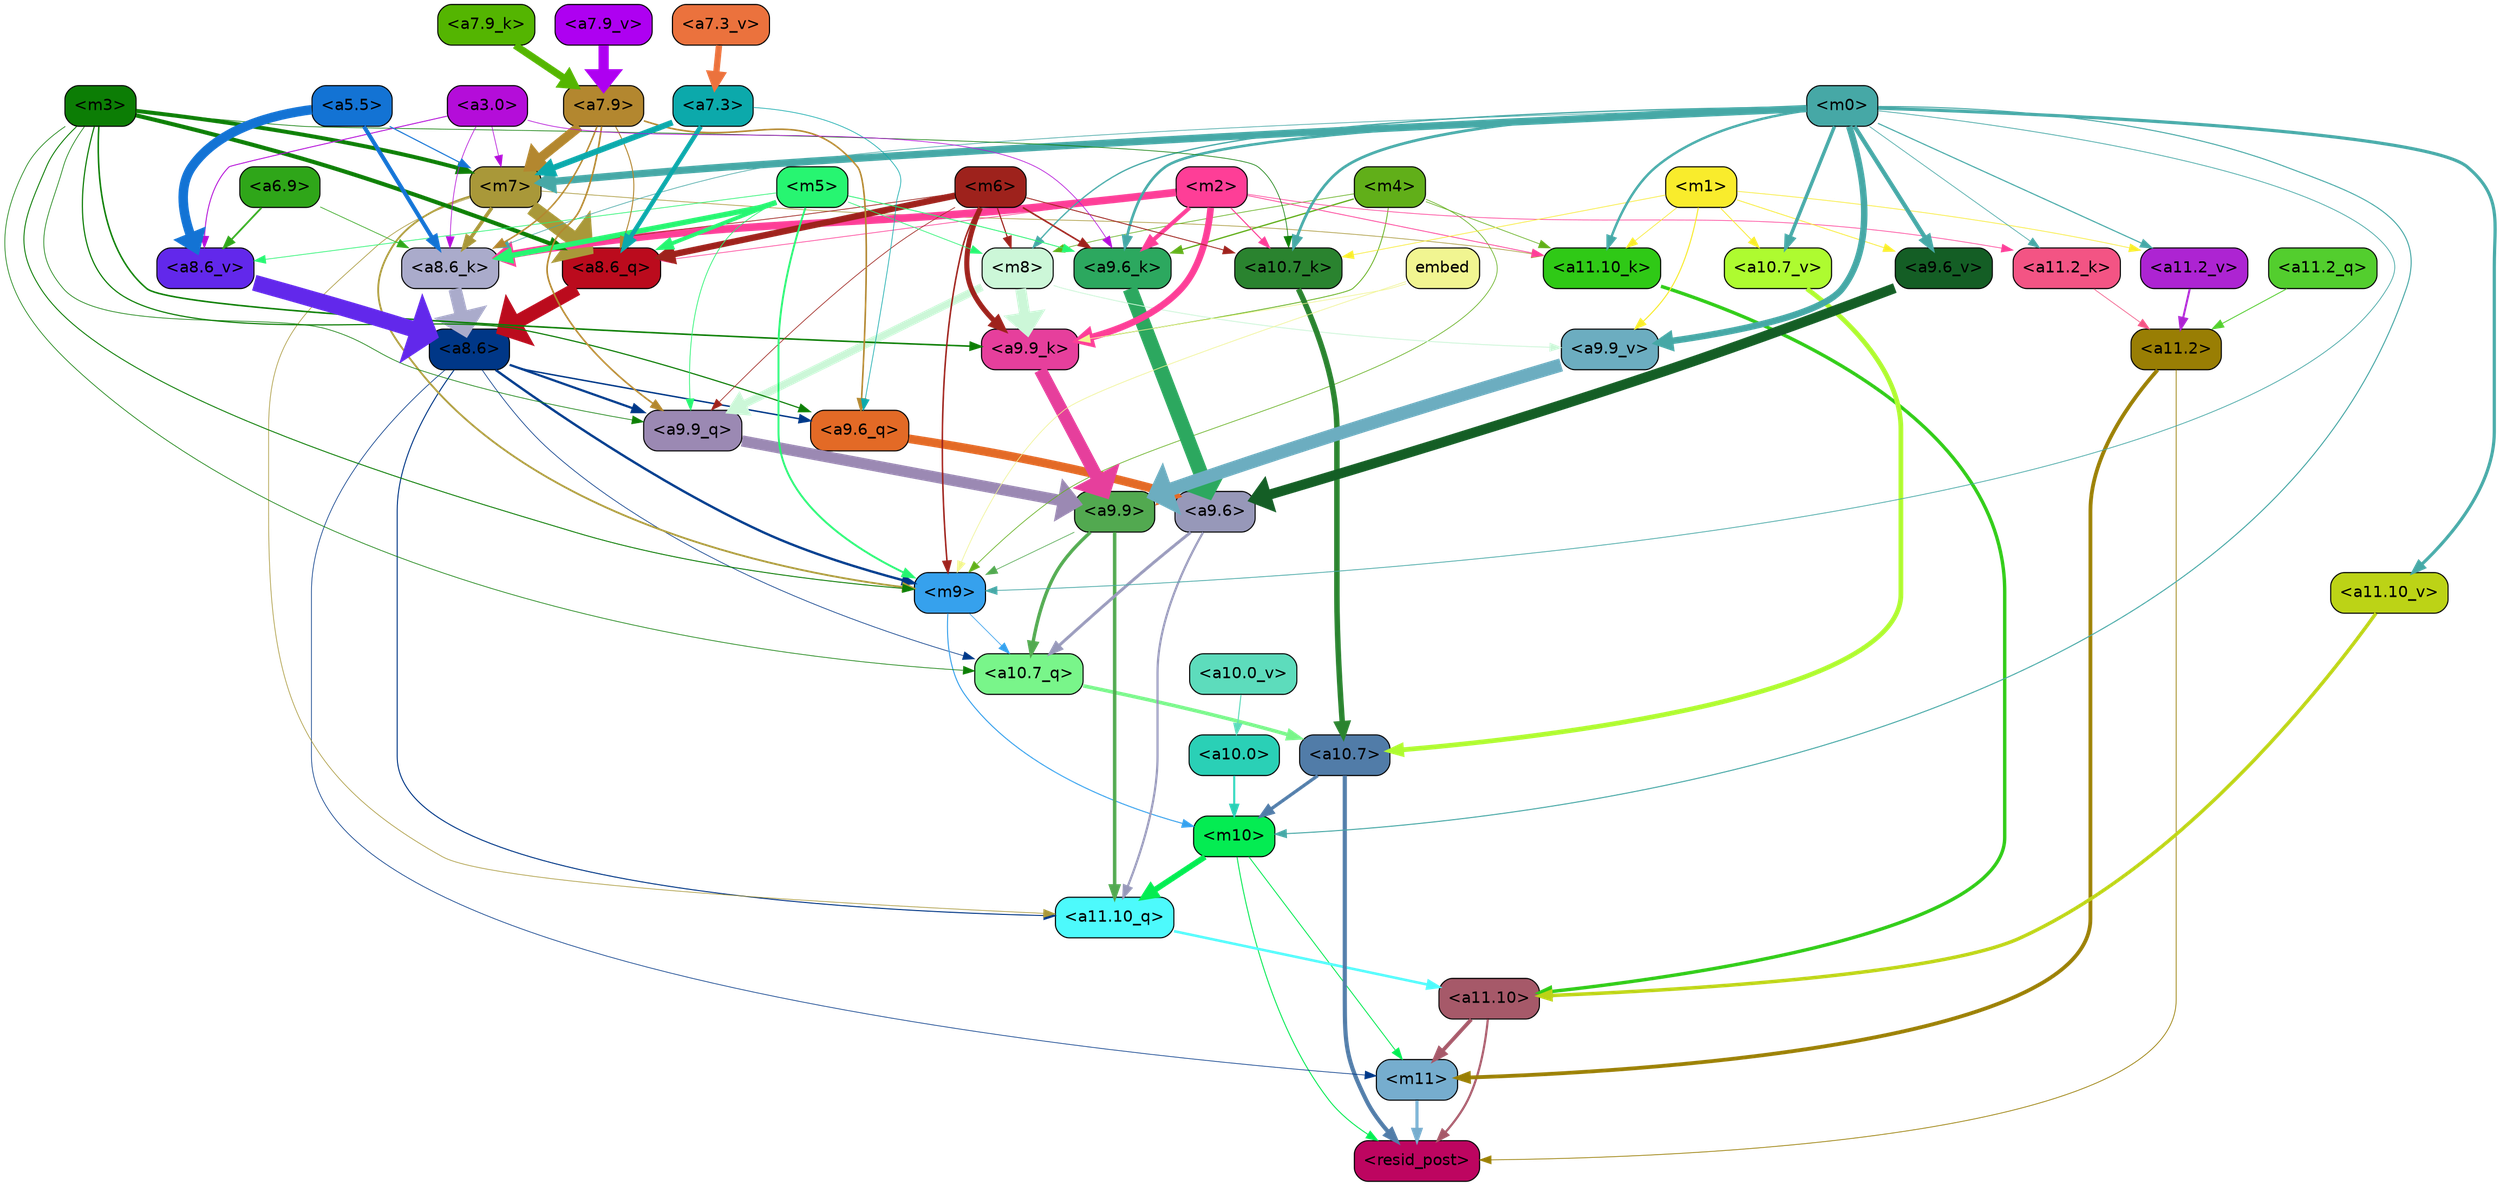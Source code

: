 strict digraph "" {
	graph [bgcolor=transparent,
		layout=dot,
		overlap=false,
		splines=true
	];
	"<m11>"	[color=black,
		fillcolor="#76adce",
		fontname=Helvetica,
		shape=box,
		style="filled, rounded"];
	"<resid_post>"	[color=black,
		fillcolor="#bd0560",
		fontname=Helvetica,
		shape=box,
		style="filled, rounded"];
	"<m11>" -> "<resid_post>"	[color="#76adce",
		penwidth=2.702841281890869];
	"<a11.10>"	[color=black,
		fillcolor="#a65969",
		fontname=Helvetica,
		shape=box,
		style="filled, rounded"];
	"<a11.10>" -> "<m11>"	[color="#a65969",
		penwidth=3.3565988540649414];
	"<a11.10>" -> "<resid_post>"	[color="#a65969",
		penwidth=1.9347846508026123];
	"<a11.2>"	[color=black,
		fillcolor="#997e04",
		fontname=Helvetica,
		shape=box,
		style="filled, rounded"];
	"<a11.2>" -> "<m11>"	[color="#997e04",
		penwidth=3.357710838317871];
	"<a11.2>" -> "<resid_post>"	[color="#997e04",
		penwidth=0.6756799221038818];
	"<m10>"	[color=black,
		fillcolor="#04ec52",
		fontname=Helvetica,
		shape=box,
		style="filled, rounded"];
	"<m10>" -> "<m11>"	[color="#04ec52",
		penwidth=0.7995781898498535];
	"<m10>" -> "<resid_post>"	[color="#04ec52",
		penwidth=0.84842848777771];
	"<a11.10_q>"	[color=black,
		fillcolor="#4dfafc",
		fontname=Helvetica,
		shape=box,
		style="filled, rounded"];
	"<m10>" -> "<a11.10_q>"	[color="#04ec52",
		penwidth=5.131217956542969];
	"<a10.7>"	[color=black,
		fillcolor="#517ca8",
		fontname=Helvetica,
		shape=box,
		style="filled, rounded"];
	"<a10.7>" -> "<resid_post>"	[color="#517ca8",
		penwidth=3.701959013938904];
	"<a10.7>" -> "<m10>"	[color="#517ca8",
		penwidth=2.9233598709106445];
	"<a8.6>"	[color=black,
		fillcolor="#003787",
		fontname=Helvetica,
		shape=box,
		style="filled, rounded"];
	"<a8.6>" -> "<m11>"	[color="#003787",
		penwidth=0.6];
	"<a8.6>" -> "<a11.10_q>"	[color="#003787",
		penwidth=0.8920164108276367];
	"<m9>"	[color=black,
		fillcolor="#36a1ed",
		fontname=Helvetica,
		shape=box,
		style="filled, rounded"];
	"<a8.6>" -> "<m9>"	[color="#003787",
		penwidth=2.0895538330078125];
	"<a10.7_q>"	[color=black,
		fillcolor="#79f58a",
		fontname=Helvetica,
		shape=box,
		style="filled, rounded"];
	"<a8.6>" -> "<a10.7_q>"	[color="#003787",
		penwidth=0.6];
	"<a9.9_q>"	[color=black,
		fillcolor="#9b89b3",
		fontname=Helvetica,
		shape=box,
		style="filled, rounded"];
	"<a8.6>" -> "<a9.9_q>"	[color="#003787",
		penwidth=1.9669651985168457];
	"<a9.6_q>"	[color=black,
		fillcolor="#e36a26",
		fontname=Helvetica,
		shape=box,
		style="filled, rounded"];
	"<a8.6>" -> "<a9.6_q>"	[color="#003787",
		penwidth=1.2784099578857422];
	"<a11.10_q>" -> "<a11.10>"	[color="#4dfafc",
		penwidth=2.230653762817383];
	"<a11.2_q>"	[color=black,
		fillcolor="#53ce2e",
		fontname=Helvetica,
		shape=box,
		style="filled, rounded"];
	"<a11.2_q>" -> "<a11.2>"	[color="#53ce2e",
		penwidth=0.7805061340332031];
	"<a11.10_k>"	[color=black,
		fillcolor="#2fc916",
		fontname=Helvetica,
		shape=box,
		style="filled, rounded"];
	"<a11.10_k>" -> "<a11.10>"	[color="#2fc916",
		penwidth=3.010073661804199];
	"<a11.2_k>"	[color=black,
		fillcolor="#f35484",
		fontname=Helvetica,
		shape=box,
		style="filled, rounded"];
	"<a11.2_k>" -> "<a11.2>"	[color="#f35484",
		penwidth=0.6];
	"<a11.10_v>"	[color=black,
		fillcolor="#bcd316",
		fontname=Helvetica,
		shape=box,
		style="filled, rounded"];
	"<a11.10_v>" -> "<a11.10>"	[color="#bcd316",
		penwidth=3.0961761474609375];
	"<a11.2_v>"	[color=black,
		fillcolor="#ad24d2",
		fontname=Helvetica,
		shape=box,
		style="filled, rounded"];
	"<a11.2_v>" -> "<a11.2>"	[color="#ad24d2",
		penwidth=1.7951231002807617];
	"<a9.9>"	[color=black,
		fillcolor="#52a950",
		fontname=Helvetica,
		shape=box,
		style="filled, rounded"];
	"<a9.9>" -> "<a11.10_q>"	[color="#52a950",
		penwidth=3.086172103881836];
	"<a9.9>" -> "<m9>"	[color="#52a950",
		penwidth=0.6];
	"<a9.9>" -> "<a10.7_q>"	[color="#52a950",
		penwidth=2.9829912185668945];
	"<a9.6>"	[color=black,
		fillcolor="#9798b9",
		fontname=Helvetica,
		shape=box,
		style="filled, rounded"];
	"<a9.6>" -> "<a11.10_q>"	[color="#9798b9",
		penwidth=1.9188203811645508];
	"<a9.6>" -> "<a10.7_q>"	[color="#9798b9",
		penwidth=2.6223926544189453];
	"<m7>"	[color=black,
		fillcolor="#a99839",
		fontname=Helvetica,
		shape=box,
		style="filled, rounded"];
	"<m7>" -> "<a11.10_q>"	[color="#a99839",
		penwidth=0.6];
	"<m7>" -> "<a11.10_k>"	[color="#a99839",
		penwidth=0.6];
	"<m7>" -> "<m9>"	[color="#a99839",
		penwidth=1.602376937866211];
	"<a8.6_q>"	[color=black,
		fillcolor="#bb0b1d",
		fontname=Helvetica,
		shape=box,
		style="filled, rounded"];
	"<m7>" -> "<a8.6_q>"	[color="#a99839",
		penwidth=13.241378784179688];
	"<a8.6_k>"	[color=black,
		fillcolor="#aaabcb",
		fontname=Helvetica,
		shape=box,
		style="filled, rounded"];
	"<m7>" -> "<a8.6_k>"	[color="#a99839",
		penwidth=3.1968326568603516];
	"<m4>"	[color=black,
		fillcolor="#61af19",
		fontname=Helvetica,
		shape=box,
		style="filled, rounded"];
	"<m4>" -> "<a11.10_k>"	[color="#61af19",
		penwidth=0.6];
	"<m4>" -> "<m9>"	[color="#61af19",
		penwidth=0.6];
	"<a9.9_k>"	[color=black,
		fillcolor="#e63f9c",
		fontname=Helvetica,
		shape=box,
		style="filled, rounded"];
	"<m4>" -> "<a9.9_k>"	[color="#61af19",
		penwidth=0.7440586090087891];
	"<a9.6_k>"	[color=black,
		fillcolor="#2ca85f",
		fontname=Helvetica,
		shape=box,
		style="filled, rounded"];
	"<m4>" -> "<a9.6_k>"	[color="#61af19",
		penwidth=1.1381549835205078];
	"<m8>"	[color=black,
		fillcolor="#ccf7d8",
		fontname=Helvetica,
		shape=box,
		style="filled, rounded"];
	"<m4>" -> "<m8>"	[color="#61af19",
		penwidth=0.6];
	"<m2>"	[color=black,
		fillcolor="#fe3e97",
		fontname=Helvetica,
		shape=box,
		style="filled, rounded"];
	"<m2>" -> "<a11.10_k>"	[color="#fe3e97",
		penwidth=0.7053709030151367];
	"<m2>" -> "<a11.2_k>"	[color="#fe3e97",
		penwidth=0.6];
	"<a10.7_k>"	[color=black,
		fillcolor="#2a832f",
		fontname=Helvetica,
		shape=box,
		style="filled, rounded"];
	"<m2>" -> "<a10.7_k>"	[color="#fe3e97",
		penwidth=0.9458351135253906];
	"<m2>" -> "<a9.9_k>"	[color="#fe3e97",
		penwidth=5.899354457855225];
	"<m2>" -> "<a9.6_k>"	[color="#fe3e97",
		penwidth=3.641721725463867];
	"<m2>" -> "<a8.6_q>"	[color="#fe3e97",
		penwidth=0.6];
	"<m2>" -> "<a8.6_k>"	[color="#fe3e97",
		penwidth=6.741854667663574];
	"<m1>"	[color=black,
		fillcolor="#f9ec2c",
		fontname=Helvetica,
		shape=box,
		style="filled, rounded"];
	"<m1>" -> "<a11.10_k>"	[color="#f9ec2c",
		penwidth=0.6];
	"<m1>" -> "<a11.2_v>"	[color="#f9ec2c",
		penwidth=0.6];
	"<m1>" -> "<a10.7_k>"	[color="#f9ec2c",
		penwidth=0.6];
	"<a10.7_v>"	[color=black,
		fillcolor="#aefb30",
		fontname=Helvetica,
		shape=box,
		style="filled, rounded"];
	"<m1>" -> "<a10.7_v>"	[color="#f9ec2c",
		penwidth=0.7276821136474609];
	"<a9.9_v>"	[color=black,
		fillcolor="#6cadc0",
		fontname=Helvetica,
		shape=box,
		style="filled, rounded"];
	"<m1>" -> "<a9.9_v>"	[color="#f9ec2c",
		penwidth=0.9372577667236328];
	"<a9.6_v>"	[color=black,
		fillcolor="#145e25",
		fontname=Helvetica,
		shape=box,
		style="filled, rounded"];
	"<m1>" -> "<a9.6_v>"	[color="#f9ec2c",
		penwidth=0.6895580291748047];
	"<m0>"	[color=black,
		fillcolor="#46a8a6",
		fontname=Helvetica,
		shape=box,
		style="filled, rounded"];
	"<m0>" -> "<m10>"	[color="#46a8a6",
		penwidth=0.9029474258422852];
	"<m0>" -> "<a11.10_k>"	[color="#46a8a6",
		penwidth=2.144052505493164];
	"<m0>" -> "<a11.2_k>"	[color="#46a8a6",
		penwidth=0.6134786605834961];
	"<m0>" -> "<a11.10_v>"	[color="#46a8a6",
		penwidth=2.813839912414551];
	"<m0>" -> "<a11.2_v>"	[color="#46a8a6",
		penwidth=0.9900531768798828];
	"<m0>" -> "<m7>"	[color="#46a8a6",
		penwidth=6.471525192260742];
	"<m0>" -> "<m9>"	[color="#46a8a6",
		penwidth=0.6837482452392578];
	"<m0>" -> "<a10.7_k>"	[color="#46a8a6",
		penwidth=2.4311294555664062];
	"<m0>" -> "<a10.7_v>"	[color="#46a8a6",
		penwidth=3.061185836791992];
	"<m0>" -> "<a9.6_k>"	[color="#46a8a6",
		penwidth=2.3033218383789062];
	"<m0>" -> "<a9.9_v>"	[color="#46a8a6",
		penwidth=5.749459266662598];
	"<m0>" -> "<a9.6_v>"	[color="#46a8a6",
		penwidth=3.8124656677246094];
	"<m0>" -> "<m8>"	[color="#46a8a6",
		penwidth=1.1439266204833984];
	"<m0>" -> "<a8.6_k>"	[color="#46a8a6",
		penwidth=0.6];
	"<a10.0>"	[color=black,
		fillcolor="#2ad0b6",
		fontname=Helvetica,
		shape=box,
		style="filled, rounded"];
	"<a10.0>" -> "<m10>"	[color="#2ad0b6",
		penwidth=1.7953290939331055];
	"<m9>" -> "<m10>"	[color="#36a1ed",
		penwidth=0.8976783752441406];
	"<m9>" -> "<a10.7_q>"	[color="#36a1ed",
		penwidth=0.6];
	"<a10.7_q>" -> "<a10.7>"	[color="#79f58a",
		penwidth=3.1667375564575195];
	"<a10.7_k>" -> "<a10.7>"	[color="#2a832f",
		penwidth=4.86921501159668];
	"<a10.7_v>" -> "<a10.7>"	[color="#aefb30",
		penwidth=4.189113616943359];
	"<a10.0_v>"	[color=black,
		fillcolor="#5ddcbc",
		fontname=Helvetica,
		shape=box,
		style="filled, rounded"];
	"<a10.0_v>" -> "<a10.0>"	[color="#5ddcbc",
		penwidth=0.9297943115234375];
	"<m3>"	[color=black,
		fillcolor="#0c7d05",
		fontname=Helvetica,
		shape=box,
		style="filled, rounded"];
	"<m3>" -> "<m7>"	[color="#0c7d05",
		penwidth=3.516108512878418];
	"<m3>" -> "<m9>"	[color="#0c7d05",
		penwidth=0.8340511322021484];
	"<m3>" -> "<a10.7_q>"	[color="#0c7d05",
		penwidth=0.6];
	"<m3>" -> "<a10.7_k>"	[color="#0c7d05",
		penwidth=0.6];
	"<m3>" -> "<a9.9_q>"	[color="#0c7d05",
		penwidth=0.6];
	"<m3>" -> "<a9.6_q>"	[color="#0c7d05",
		penwidth=1.023146629333496];
	"<m3>" -> "<a9.9_k>"	[color="#0c7d05",
		penwidth=1.3686113357543945];
	"<m3>" -> "<a8.6_q>"	[color="#0c7d05",
		penwidth=3.662356376647949];
	"<m6>"	[color=black,
		fillcolor="#9e221c",
		fontname=Helvetica,
		shape=box,
		style="filled, rounded"];
	"<m6>" -> "<m9>"	[color="#9e221c",
		penwidth=1.3627052307128906];
	"<m6>" -> "<a10.7_k>"	[color="#9e221c",
		penwidth=0.7860317230224609];
	"<m6>" -> "<a9.9_q>"	[color="#9e221c",
		penwidth=0.6];
	"<m6>" -> "<a9.9_k>"	[color="#9e221c",
		penwidth=4.531258583068848];
	"<m6>" -> "<a9.6_k>"	[color="#9e221c",
		penwidth=1.4181280136108398];
	"<m6>" -> "<m8>"	[color="#9e221c",
		penwidth=1.0155630111694336];
	"<m6>" -> "<a8.6_q>"	[color="#9e221c",
		penwidth=5.633528709411621];
	"<m6>" -> "<a8.6_k>"	[color="#9e221c",
		penwidth=0.6571521759033203];
	"<m5>"	[color=black,
		fillcolor="#27f571",
		fontname=Helvetica,
		shape=box,
		style="filled, rounded"];
	"<m5>" -> "<m9>"	[color="#27f571",
		penwidth=1.681243896484375];
	"<m5>" -> "<a9.9_q>"	[color="#27f571",
		penwidth=0.6613569259643555];
	"<m5>" -> "<a9.6_k>"	[color="#27f571",
		penwidth=0.758631706237793];
	"<m5>" -> "<m8>"	[color="#27f571",
		penwidth=0.6134414672851562];
	"<m5>" -> "<a8.6_q>"	[color="#27f571",
		penwidth=3.4897823333740234];
	"<m5>" -> "<a8.6_k>"	[color="#27f571",
		penwidth=4.6982269287109375];
	"<a8.6_v>"	[color=black,
		fillcolor="#6228eb",
		fontname=Helvetica,
		shape=box,
		style="filled, rounded"];
	"<m5>" -> "<a8.6_v>"	[color="#27f571",
		penwidth=0.6290683746337891];
	embed	[color=black,
		fillcolor="#f1f591",
		fontname=Helvetica,
		shape=box,
		style="filled, rounded"];
	embed -> "<m9>"	[color="#f1f591",
		penwidth=0.6];
	embed -> "<a9.9_k>"	[color="#f1f591",
		penwidth=0.6];
	"<a9.9_q>" -> "<a9.9>"	[color="#9b89b3",
		penwidth=9.939762115478516];
	"<a9.6_q>" -> "<a9.6>"	[color="#e36a26",
		penwidth=7.661715507507324];
	"<a9.9_k>" -> "<a9.9>"	[color="#e63f9c",
		penwidth=11.399191856384277];
	"<a9.6_k>" -> "<a9.6>"	[color="#2ca85f",
		penwidth=13.081165313720703];
	"<a9.9_v>" -> "<a9.9>"	[color="#6cadc0",
		penwidth=11.790493965148926];
	"<a9.6_v>" -> "<a9.6>"	[color="#145e25",
		penwidth=8.907938003540039];
	"<m8>" -> "<a9.9_q>"	[color="#ccf7d8",
		penwidth=6.900845050811768];
	"<m8>" -> "<a9.9_k>"	[color="#ccf7d8",
		penwidth=9.720273971557617];
	"<m8>" -> "<a9.9_v>"	[color="#ccf7d8",
		penwidth=0.7325820922851562];
	"<a7.9>"	[color=black,
		fillcolor="#b3872f",
		fontname=Helvetica,
		shape=box,
		style="filled, rounded"];
	"<a7.9>" -> "<m7>"	[color="#b3872f",
		penwidth=8.380303382873535];
	"<a7.9>" -> "<a9.9_q>"	[color="#b3872f",
		penwidth=1.4397644996643066];
	"<a7.9>" -> "<a9.6_q>"	[color="#b3872f",
		penwidth=1.3931035995483398];
	"<a7.9>" -> "<a8.6_q>"	[color="#b3872f",
		penwidth=0.8684206008911133];
	"<a7.9>" -> "<a8.6_k>"	[color="#b3872f",
		penwidth=1.3346061706542969];
	"<a7.3>"	[color=black,
		fillcolor="#0ca9ab",
		fontname=Helvetica,
		shape=box,
		style="filled, rounded"];
	"<a7.3>" -> "<m7>"	[color="#0ca9ab",
		penwidth=5.218400001525879];
	"<a7.3>" -> "<a9.6_q>"	[color="#0ca9ab",
		penwidth=0.6];
	"<a7.3>" -> "<a8.6_q>"	[color="#0ca9ab",
		penwidth=3.9724788665771484];
	"<a3.0>"	[color=black,
		fillcolor="#b40dd9",
		fontname=Helvetica,
		shape=box,
		style="filled, rounded"];
	"<a3.0>" -> "<m7>"	[color="#b40dd9",
		penwidth=0.6];
	"<a3.0>" -> "<a9.6_k>"	[color="#b40dd9",
		penwidth=0.6];
	"<a3.0>" -> "<a8.6_k>"	[color="#b40dd9",
		penwidth=0.6];
	"<a3.0>" -> "<a8.6_v>"	[color="#b40dd9",
		penwidth=0.8148288726806641];
	"<a8.6_q>" -> "<a8.6>"	[color="#bb0b1d",
		penwidth=12.358373165130615];
	"<a8.6_k>" -> "<a8.6>"	[color="#aaabcb",
		penwidth=11.655789375305176];
	"<a8.6_v>" -> "<a8.6>"	[color="#6228eb",
		penwidth=14.296124935150146];
	"<a6.9>"	[color=black,
		fillcolor="#2fa619",
		fontname=Helvetica,
		shape=box,
		style="filled, rounded"];
	"<a6.9>" -> "<a8.6_k>"	[color="#2fa619",
		penwidth=0.6];
	"<a6.9>" -> "<a8.6_v>"	[color="#2fa619",
		penwidth=1.563425064086914];
	"<a5.5>"	[color=black,
		fillcolor="#1373d4",
		fontname=Helvetica,
		shape=box,
		style="filled, rounded"];
	"<a5.5>" -> "<m7>"	[color="#1373d4",
		penwidth=0.94769287109375];
	"<a5.5>" -> "<a8.6_k>"	[color="#1373d4",
		penwidth=3.608060836791992];
	"<a5.5>" -> "<a8.6_v>"	[color="#1373d4",
		penwidth=8.398509979248047];
	"<a7.9_k>"	[color=black,
		fillcolor="#54b501",
		fontname=Helvetica,
		shape=box,
		style="filled, rounded"];
	"<a7.9_k>" -> "<a7.9>"	[color="#54b501",
		penwidth=6.416324615478516];
	"<a7.9_v>"	[color=black,
		fillcolor="#ae00f1",
		fontname=Helvetica,
		shape=box,
		style="filled, rounded"];
	"<a7.9_v>" -> "<a7.9>"	[color="#ae00f1",
		penwidth=9.050997257232666];
	"<a7.3_v>"	[color=black,
		fillcolor="#eb723d",
		fontname=Helvetica,
		shape=box,
		style="filled, rounded"];
	"<a7.3_v>" -> "<a7.3>"	[color="#eb723d",
		penwidth=5.585755348205566];
}
